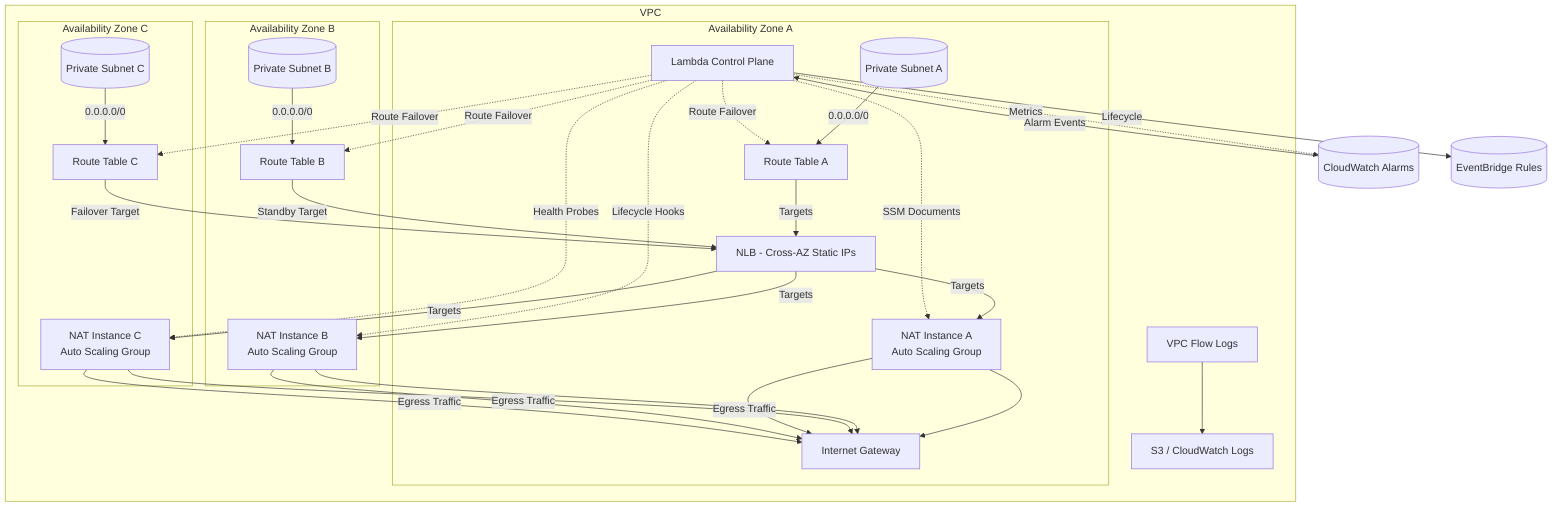 graph TD
    subgraph AWS[VPC]
        direction LR
        subgraph AZ1[Availability Zone A]
            direction TB
            P1[(Private Subnet A)] -->|0.0.0.0/0| RT1[Route Table A]
            RT1 -->|Targets| NLB[NLB - Cross-AZ Static IPs]
            NLB -->|Targets| NAT1[NAT Instance A\nAuto Scaling Group]
            NAT1 --> IGW[Internet Gateway]
            Lambda[Lambda Control Plane]
            Lambda -. SSM Documents .-> NAT1
        end
        subgraph AZ2[Availability Zone B]
            direction TB
            P2[(Private Subnet B)] -->|0.0.0.0/0| RT2[Route Table B]
            RT2 -->|Standby Target| NLB
            NLB -->|Targets| NAT2[NAT Instance B\nAuto Scaling Group]
            NAT2 --> IGW
            Lambda -. Lifecycle Hooks .-> NAT2
        end
        subgraph AZ3[Availability Zone C]
            direction TB
            P3[(Private Subnet C)] -->|0.0.0.0/0| RT3[Route Table C]
            RT3 -->|Failover Target| NLB
            NLB -->|Targets| NAT3[NAT Instance C\nAuto Scaling Group]
            NAT3 --> IGW
            Lambda -. Health Probes .-> NAT3
        end
        Lambda -. Route Failover .-> RT1
        Lambda -. Route Failover .-> RT2
        Lambda -. Route Failover .-> RT3
        FlowLogs[VPC Flow Logs] --> S3Logs[S3 / CloudWatch Logs]
    end
    Lambda -. Metrics .-> CloudWatch[(CloudWatch Alarms)]
    CloudWatch -->|Alarm Events| Lambda
    NAT1 -->|Egress Traffic| IGW
    NAT2 -->|Egress Traffic| IGW
    NAT3 -->|Egress Traffic| IGW
    Lambda -->|Lifecycle| EventBridge[(EventBridge Rules)]